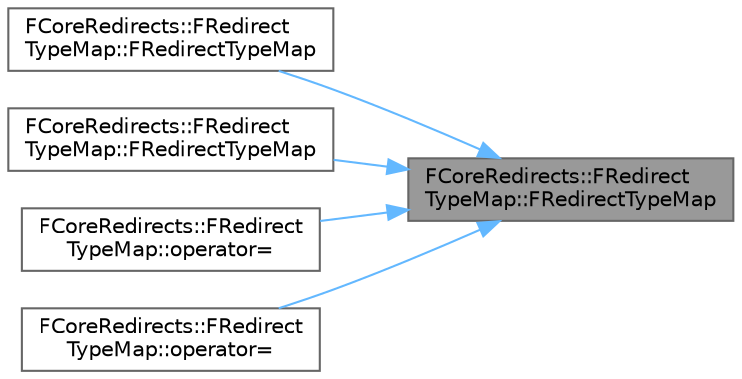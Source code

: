 digraph "FCoreRedirects::FRedirectTypeMap::FRedirectTypeMap"
{
 // INTERACTIVE_SVG=YES
 // LATEX_PDF_SIZE
  bgcolor="transparent";
  edge [fontname=Helvetica,fontsize=10,labelfontname=Helvetica,labelfontsize=10];
  node [fontname=Helvetica,fontsize=10,shape=box,height=0.2,width=0.4];
  rankdir="RL";
  Node1 [id="Node000001",label="FCoreRedirects::FRedirect\lTypeMap::FRedirectTypeMap",height=0.2,width=0.4,color="gray40", fillcolor="grey60", style="filled", fontcolor="black",tooltip=" "];
  Node1 -> Node2 [id="edge1_Node000001_Node000002",dir="back",color="steelblue1",style="solid",tooltip=" "];
  Node2 [id="Node000002",label="FCoreRedirects::FRedirect\lTypeMap::FRedirectTypeMap",height=0.2,width=0.4,color="grey40", fillcolor="white", style="filled",URL="$df/d48/structFCoreRedirects_1_1FRedirectTypeMap.html#a16b03537e4bfadc4b914e420e36ee8f1",tooltip=" "];
  Node1 -> Node3 [id="edge2_Node000001_Node000003",dir="back",color="steelblue1",style="solid",tooltip=" "];
  Node3 [id="Node000003",label="FCoreRedirects::FRedirect\lTypeMap::FRedirectTypeMap",height=0.2,width=0.4,color="grey40", fillcolor="white", style="filled",URL="$df/d48/structFCoreRedirects_1_1FRedirectTypeMap.html#aae541a35b576ca608f73a210f7c0d66f",tooltip=" "];
  Node1 -> Node4 [id="edge3_Node000001_Node000004",dir="back",color="steelblue1",style="solid",tooltip=" "];
  Node4 [id="Node000004",label="FCoreRedirects::FRedirect\lTypeMap::operator=",height=0.2,width=0.4,color="grey40", fillcolor="white", style="filled",URL="$df/d48/structFCoreRedirects_1_1FRedirectTypeMap.html#a04c1fe213db9444f6964e3d9f96c6f79",tooltip=" "];
  Node1 -> Node5 [id="edge4_Node000001_Node000005",dir="back",color="steelblue1",style="solid",tooltip=" "];
  Node5 [id="Node000005",label="FCoreRedirects::FRedirect\lTypeMap::operator=",height=0.2,width=0.4,color="grey40", fillcolor="white", style="filled",URL="$df/d48/structFCoreRedirects_1_1FRedirectTypeMap.html#aa8bd669baf210b1f0f000725ff78739d",tooltip=" "];
}
